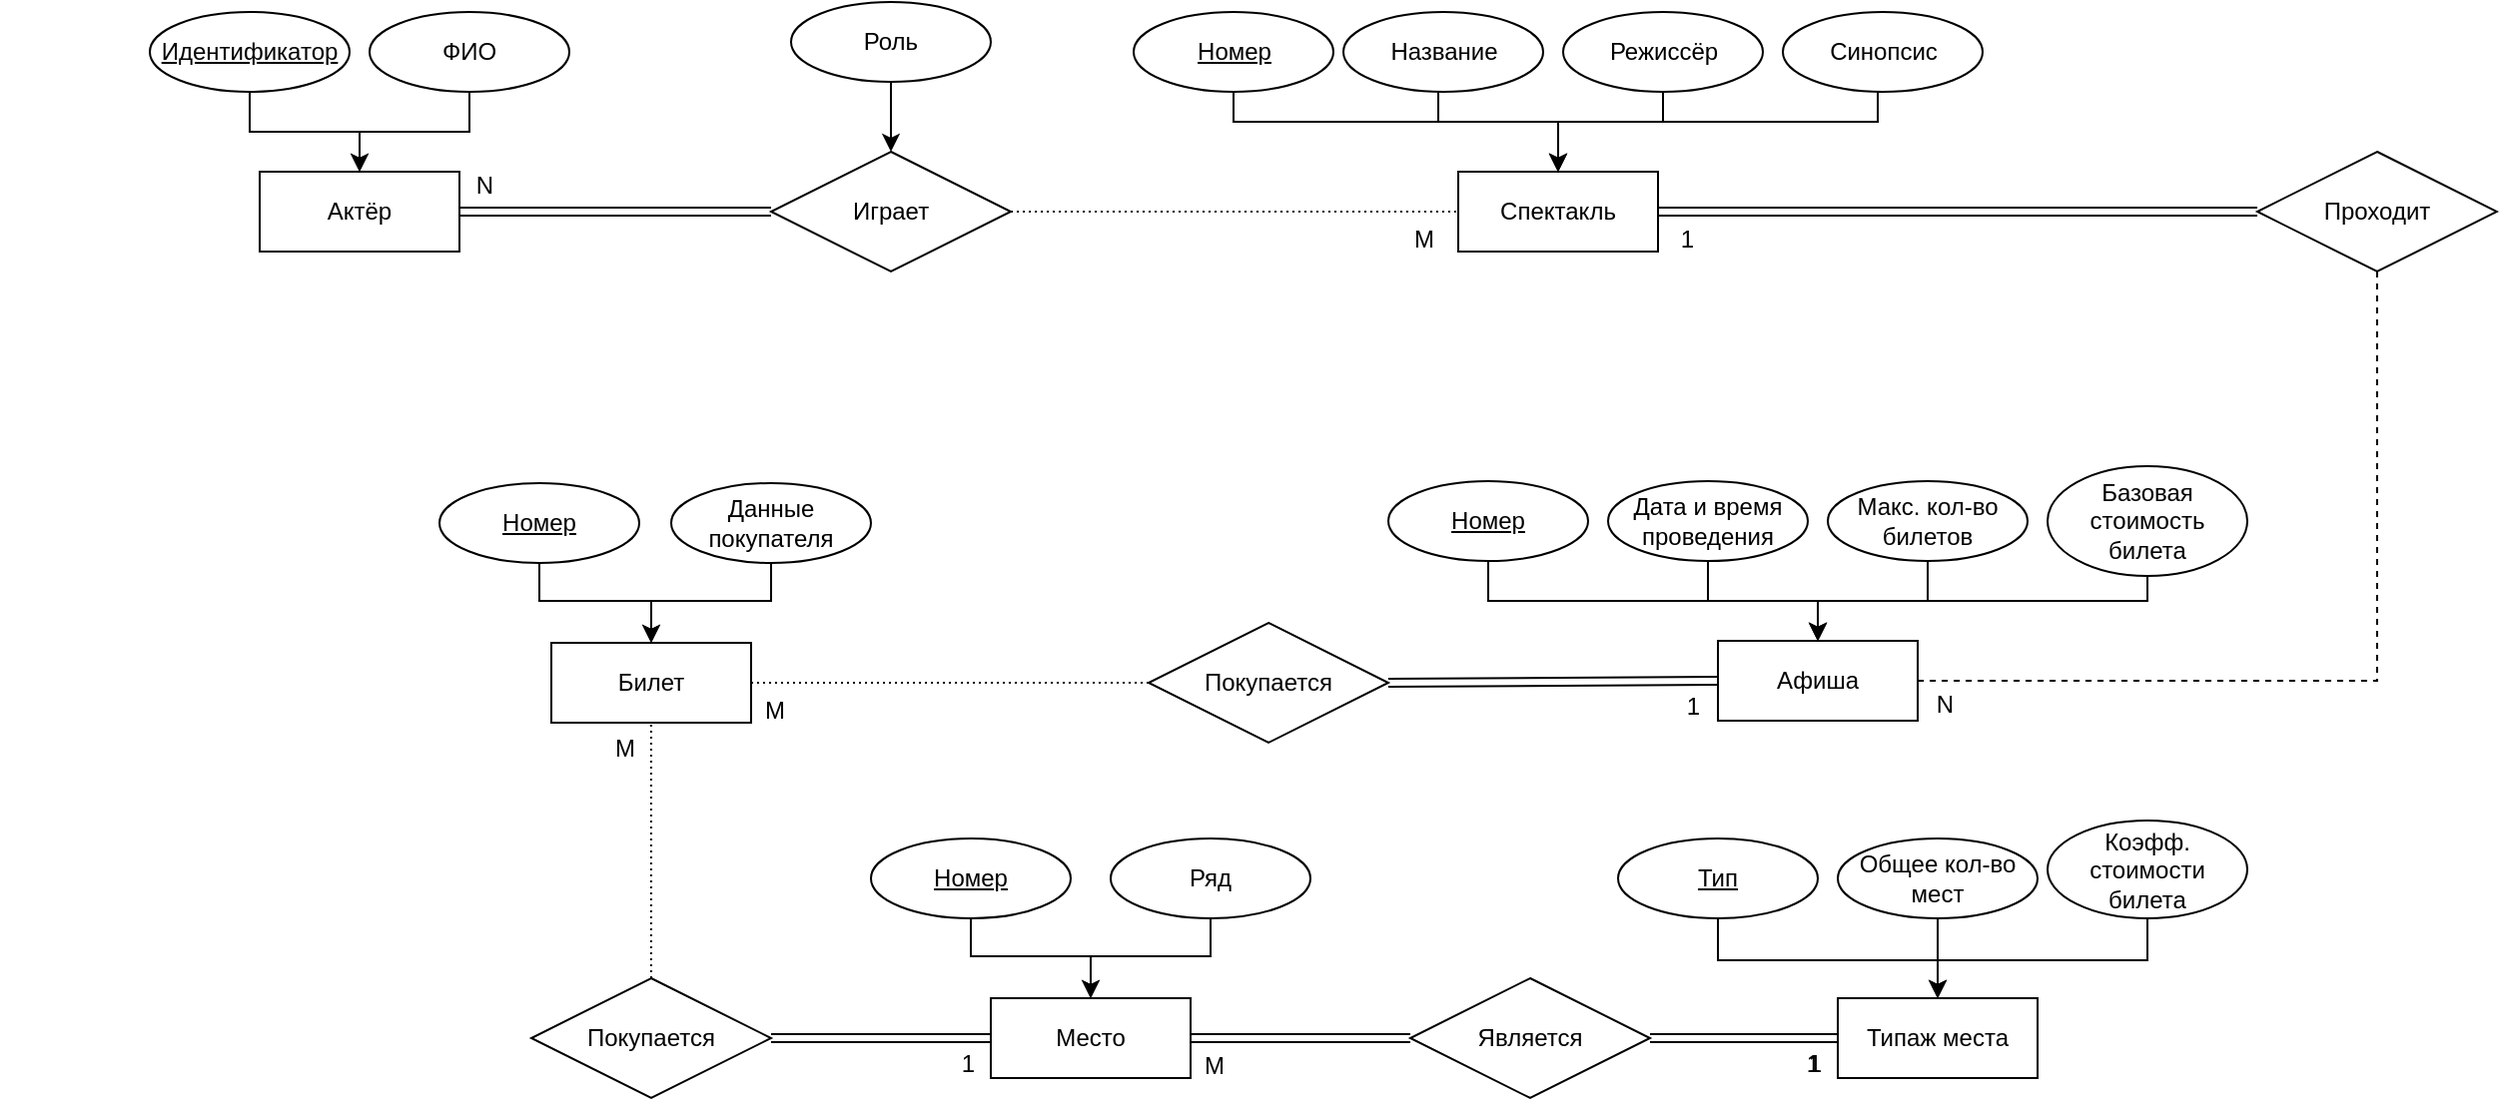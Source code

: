 <mxfile version="21.7.5" type="github">
  <diagram name="Page-1" id="SAqlBFbOTdl7joELZFH2">
    <mxGraphModel dx="2947" dy="689" grid="1" gridSize="10" guides="1" tooltips="1" connect="1" arrows="1" fold="1" page="1" pageScale="1" pageWidth="850" pageHeight="1100" math="0" shadow="0">
      <root>
        <mxCell id="0" />
        <mxCell id="1" parent="0" />
        <mxCell id="4glDPjy44DgBdv_v6pXj-3" value="" style="group" parent="1" vertex="1" connectable="0">
          <mxGeometry x="-500" y="145" width="460" height="120" as="geometry" />
        </mxCell>
        <mxCell id="4glDPjy44DgBdv_v6pXj-4" value="Спектакль" style="whiteSpace=wrap;html=1;align=center;" parent="4glDPjy44DgBdv_v6pXj-3" vertex="1">
          <mxGeometry x="190" y="80" width="100" height="40" as="geometry" />
        </mxCell>
        <mxCell id="-D2P6G_5DLAz98l34him-31" style="edgeStyle=orthogonalEdgeStyle;rounded=0;orthogonalLoop=1;jettySize=auto;html=1;entryX=0.5;entryY=0;entryDx=0;entryDy=0;" edge="1" parent="4glDPjy44DgBdv_v6pXj-3" source="4glDPjy44DgBdv_v6pXj-6" target="4glDPjy44DgBdv_v6pXj-4">
          <mxGeometry relative="1" as="geometry">
            <Array as="points">
              <mxPoint x="77" y="55" />
              <mxPoint x="240" y="55" />
            </Array>
          </mxGeometry>
        </mxCell>
        <mxCell id="4glDPjy44DgBdv_v6pXj-6" value="&lt;u&gt;Номер&lt;/u&gt;" style="ellipse;whiteSpace=wrap;html=1;align=center;" parent="4glDPjy44DgBdv_v6pXj-3" vertex="1">
          <mxGeometry x="27.5" width="100" height="40" as="geometry" />
        </mxCell>
        <mxCell id="4glDPjy44DgBdv_v6pXj-7" value="" style="edgeStyle=orthogonalEdgeStyle;rounded=0;orthogonalLoop=1;jettySize=auto;html=1;" parent="4glDPjy44DgBdv_v6pXj-3" source="4glDPjy44DgBdv_v6pXj-8" target="4glDPjy44DgBdv_v6pXj-4" edge="1">
          <mxGeometry relative="1" as="geometry">
            <Array as="points">
              <mxPoint x="180" y="55" />
              <mxPoint x="240" y="55" />
            </Array>
          </mxGeometry>
        </mxCell>
        <mxCell id="4glDPjy44DgBdv_v6pXj-8" value="Название" style="ellipse;whiteSpace=wrap;html=1;align=center;" parent="4glDPjy44DgBdv_v6pXj-3" vertex="1">
          <mxGeometry x="132.5" width="100" height="40" as="geometry" />
        </mxCell>
        <mxCell id="-D2P6G_5DLAz98l34him-30" style="edgeStyle=orthogonalEdgeStyle;rounded=0;orthogonalLoop=1;jettySize=auto;html=1;entryX=0.5;entryY=0;entryDx=0;entryDy=0;" edge="1" parent="4glDPjy44DgBdv_v6pXj-3" source="4glDPjy44DgBdv_v6pXj-150" target="4glDPjy44DgBdv_v6pXj-4">
          <mxGeometry relative="1" as="geometry">
            <Array as="points">
              <mxPoint x="293" y="55" />
              <mxPoint x="240" y="55" />
            </Array>
          </mxGeometry>
        </mxCell>
        <mxCell id="4glDPjy44DgBdv_v6pXj-150" value="Режиссёр" style="ellipse;whiteSpace=wrap;html=1;align=center;" parent="4glDPjy44DgBdv_v6pXj-3" vertex="1">
          <mxGeometry x="242.5" width="100" height="40" as="geometry" />
        </mxCell>
        <mxCell id="4glDPjy44DgBdv_v6pXj-156" style="edgeStyle=orthogonalEdgeStyle;rounded=0;orthogonalLoop=1;jettySize=auto;html=1;exitX=0.5;exitY=1;exitDx=0;exitDy=0;entryX=0.5;entryY=0;entryDx=0;entryDy=0;" parent="4glDPjy44DgBdv_v6pXj-3" source="4glDPjy44DgBdv_v6pXj-155" target="4glDPjy44DgBdv_v6pXj-4" edge="1">
          <mxGeometry relative="1" as="geometry">
            <Array as="points">
              <mxPoint x="400" y="40" />
              <mxPoint x="400" y="55" />
              <mxPoint x="240" y="55" />
            </Array>
          </mxGeometry>
        </mxCell>
        <mxCell id="4glDPjy44DgBdv_v6pXj-155" value="Синопсис" style="ellipse;whiteSpace=wrap;html=1;align=center;" parent="4glDPjy44DgBdv_v6pXj-3" vertex="1">
          <mxGeometry x="352.5" width="100" height="40" as="geometry" />
        </mxCell>
        <mxCell id="4glDPjy44DgBdv_v6pXj-31" value="" style="group" parent="1" vertex="1" connectable="0">
          <mxGeometry x="-874" y="381" width="440" height="120" as="geometry" />
        </mxCell>
        <mxCell id="4glDPjy44DgBdv_v6pXj-32" value="Билет" style="whiteSpace=wrap;html=1;align=center;" parent="4glDPjy44DgBdv_v6pXj-31" vertex="1">
          <mxGeometry x="110" y="80" width="100" height="40" as="geometry" />
        </mxCell>
        <mxCell id="4glDPjy44DgBdv_v6pXj-33" style="edgeStyle=orthogonalEdgeStyle;rounded=0;orthogonalLoop=1;jettySize=auto;html=1;entryX=0.5;entryY=0;entryDx=0;entryDy=0;exitX=0.5;exitY=1;exitDx=0;exitDy=0;" parent="4glDPjy44DgBdv_v6pXj-31" source="4glDPjy44DgBdv_v6pXj-34" target="4glDPjy44DgBdv_v6pXj-32" edge="1">
          <mxGeometry relative="1" as="geometry">
            <Array as="points">
              <mxPoint x="104" y="59" />
              <mxPoint x="160" y="59" />
            </Array>
          </mxGeometry>
        </mxCell>
        <mxCell id="4glDPjy44DgBdv_v6pXj-34" value="&lt;u&gt;Номер&lt;/u&gt;" style="ellipse;whiteSpace=wrap;html=1;align=center;" parent="4glDPjy44DgBdv_v6pXj-31" vertex="1">
          <mxGeometry x="54" width="100" height="40" as="geometry" />
        </mxCell>
        <mxCell id="-D2P6G_5DLAz98l34him-54" style="edgeStyle=orthogonalEdgeStyle;rounded=0;orthogonalLoop=1;jettySize=auto;html=1;entryX=0.5;entryY=0;entryDx=0;entryDy=0;exitX=0.5;exitY=1;exitDx=0;exitDy=0;" edge="1" parent="4glDPjy44DgBdv_v6pXj-31" source="-D2P6G_5DLAz98l34him-53" target="4glDPjy44DgBdv_v6pXj-32">
          <mxGeometry relative="1" as="geometry">
            <Array as="points">
              <mxPoint x="220" y="59" />
              <mxPoint x="160" y="59" />
            </Array>
          </mxGeometry>
        </mxCell>
        <mxCell id="-D2P6G_5DLAz98l34him-53" value="Данные покупателя" style="ellipse;whiteSpace=wrap;html=1;align=center;" vertex="1" parent="4glDPjy44DgBdv_v6pXj-31">
          <mxGeometry x="170" width="100" height="40" as="geometry" />
        </mxCell>
        <mxCell id="4glDPjy44DgBdv_v6pXj-97" value="" style="group" parent="1" vertex="1" connectable="0">
          <mxGeometry x="-1040" y="145" width="230" height="120" as="geometry" />
        </mxCell>
        <mxCell id="4glDPjy44DgBdv_v6pXj-82" value="Актёр" style="whiteSpace=wrap;html=1;align=center;" parent="4glDPjy44DgBdv_v6pXj-97" vertex="1">
          <mxGeometry x="130" y="80" width="100" height="40" as="geometry" />
        </mxCell>
        <mxCell id="4glDPjy44DgBdv_v6pXj-106" value="&lt;div&gt;Играет&lt;/div&gt;" style="shape=rhombus;perimeter=rhombusPerimeter;whiteSpace=wrap;html=1;align=center;" parent="1" vertex="1">
          <mxGeometry x="-654" y="215" width="120" height="60" as="geometry" />
        </mxCell>
        <mxCell id="4glDPjy44DgBdv_v6pXj-107" value="" style="endArrow=none;html=1;rounded=0;dashed=1;dashPattern=1 2;exitX=1;exitY=0.5;exitDx=0;exitDy=0;entryX=0;entryY=0.5;entryDx=0;entryDy=0;" parent="1" source="4glDPjy44DgBdv_v6pXj-106" target="4glDPjy44DgBdv_v6pXj-4" edge="1">
          <mxGeometry relative="1" as="geometry">
            <mxPoint x="-680" y="560" as="sourcePoint" />
            <mxPoint x="-670" y="300" as="targetPoint" />
            <Array as="points" />
          </mxGeometry>
        </mxCell>
        <mxCell id="4glDPjy44DgBdv_v6pXj-108" value="&lt;div&gt;М&lt;/div&gt;" style="resizable=0;html=1;whiteSpace=wrap;align=right;verticalAlign=bottom;" parent="4glDPjy44DgBdv_v6pXj-107" connectable="0" vertex="1">
          <mxGeometry x="1" relative="1" as="geometry">
            <mxPoint x="-11" y="22" as="offset" />
          </mxGeometry>
        </mxCell>
        <mxCell id="4glDPjy44DgBdv_v6pXj-109" value="" style="shape=link;html=1;rounded=0;exitX=0;exitY=0.5;exitDx=0;exitDy=0;entryX=1;entryY=0.5;entryDx=0;entryDy=0;" parent="1" source="4glDPjy44DgBdv_v6pXj-106" target="4glDPjy44DgBdv_v6pXj-82" edge="1">
          <mxGeometry relative="1" as="geometry">
            <mxPoint x="-660" y="340" as="sourcePoint" />
            <mxPoint x="-830" y="350" as="targetPoint" />
            <Array as="points" />
          </mxGeometry>
        </mxCell>
        <mxCell id="4glDPjy44DgBdv_v6pXj-110" value="N" style="resizable=0;html=1;whiteSpace=wrap;align=right;verticalAlign=bottom;" parent="4glDPjy44DgBdv_v6pXj-109" connectable="0" vertex="1">
          <mxGeometry x="1" relative="1" as="geometry">
            <mxPoint x="18" y="-5" as="offset" />
          </mxGeometry>
        </mxCell>
        <mxCell id="4glDPjy44DgBdv_v6pXj-118" value="Проходит" style="shape=rhombus;perimeter=rhombusPerimeter;whiteSpace=wrap;html=1;align=center;" parent="1" vertex="1">
          <mxGeometry x="90" y="215" width="120" height="60" as="geometry" />
        </mxCell>
        <mxCell id="4glDPjy44DgBdv_v6pXj-125" value="" style="html=1;rounded=0;entryX=1;entryY=0.5;entryDx=0;entryDy=0;exitX=0.5;exitY=1;exitDx=0;exitDy=0;dashed=1;endArrow=none;endFill=0;" parent="1" source="4glDPjy44DgBdv_v6pXj-118" target="4glDPjy44DgBdv_v6pXj-99" edge="1">
          <mxGeometry relative="1" as="geometry">
            <mxPoint x="-470" y="400" as="sourcePoint" />
            <mxPoint x="-310" y="400" as="targetPoint" />
            <Array as="points">
              <mxPoint x="150" y="480" />
            </Array>
          </mxGeometry>
        </mxCell>
        <mxCell id="4glDPjy44DgBdv_v6pXj-126" value="N" style="resizable=0;html=1;whiteSpace=wrap;align=right;verticalAlign=bottom;" parent="4glDPjy44DgBdv_v6pXj-125" connectable="0" vertex="1">
          <mxGeometry x="1" relative="1" as="geometry">
            <mxPoint x="19" y="20" as="offset" />
          </mxGeometry>
        </mxCell>
        <mxCell id="4glDPjy44DgBdv_v6pXj-153" style="edgeStyle=orthogonalEdgeStyle;rounded=0;orthogonalLoop=1;jettySize=auto;html=1;exitX=0.5;exitY=1;exitDx=0;exitDy=0;entryX=0.5;entryY=0;entryDx=0;entryDy=0;" parent="1" source="4glDPjy44DgBdv_v6pXj-151" target="4glDPjy44DgBdv_v6pXj-106" edge="1">
          <mxGeometry relative="1" as="geometry" />
        </mxCell>
        <mxCell id="4glDPjy44DgBdv_v6pXj-151" value="Роль" style="ellipse;whiteSpace=wrap;html=1;align=center;" parent="1" vertex="1">
          <mxGeometry x="-644" y="140" width="100" height="40" as="geometry" />
        </mxCell>
        <mxCell id="-D2P6G_5DLAz98l34him-14" value="&lt;div&gt;Покупается&lt;/div&gt;" style="shape=rhombus;perimeter=rhombusPerimeter;whiteSpace=wrap;html=1;align=center;" vertex="1" parent="1">
          <mxGeometry x="-774" y="629" width="120" height="60" as="geometry" />
        </mxCell>
        <mxCell id="-D2P6G_5DLAz98l34him-17" value="" style="endArrow=none;html=1;rounded=0;dashed=1;dashPattern=1 2;entryX=0.5;entryY=1;entryDx=0;entryDy=0;exitX=0.5;exitY=0;exitDx=0;exitDy=0;" edge="1" parent="1" source="-D2P6G_5DLAz98l34him-14" target="4glDPjy44DgBdv_v6pXj-32">
          <mxGeometry relative="1" as="geometry">
            <mxPoint x="-840" y="739" as="sourcePoint" />
            <mxPoint x="-1020" y="669" as="targetPoint" />
            <Array as="points" />
          </mxGeometry>
        </mxCell>
        <mxCell id="-D2P6G_5DLAz98l34him-18" value="&lt;div&gt;М&lt;/div&gt;" style="resizable=0;html=1;whiteSpace=wrap;align=right;verticalAlign=bottom;" connectable="0" vertex="1" parent="-D2P6G_5DLAz98l34him-17">
          <mxGeometry x="1" relative="1" as="geometry">
            <mxPoint x="-7" y="21" as="offset" />
          </mxGeometry>
        </mxCell>
        <mxCell id="-D2P6G_5DLAz98l34him-20" value="" style="group" vertex="1" connectable="0" parent="1">
          <mxGeometry x="-654" y="559" width="320" height="120" as="geometry" />
        </mxCell>
        <mxCell id="-D2P6G_5DLAz98l34him-2" value="Место" style="whiteSpace=wrap;html=1;align=center;" vertex="1" parent="-D2P6G_5DLAz98l34him-20">
          <mxGeometry x="110" y="80" width="100" height="40" as="geometry" />
        </mxCell>
        <mxCell id="-D2P6G_5DLAz98l34him-3" style="edgeStyle=orthogonalEdgeStyle;rounded=0;orthogonalLoop=1;jettySize=auto;html=1;entryX=0.5;entryY=0;entryDx=0;entryDy=0;exitX=0.5;exitY=1;exitDx=0;exitDy=0;" edge="1" parent="-D2P6G_5DLAz98l34him-20" source="-D2P6G_5DLAz98l34him-4" target="-D2P6G_5DLAz98l34him-2">
          <mxGeometry relative="1" as="geometry">
            <Array as="points">
              <mxPoint x="100" y="59" />
              <mxPoint x="160" y="59" />
            </Array>
          </mxGeometry>
        </mxCell>
        <mxCell id="-D2P6G_5DLAz98l34him-4" value="&lt;u&gt;Номер&lt;/u&gt;" style="ellipse;whiteSpace=wrap;html=1;align=center;" vertex="1" parent="-D2P6G_5DLAz98l34him-20">
          <mxGeometry x="50" width="100" height="40" as="geometry" />
        </mxCell>
        <mxCell id="-D2P6G_5DLAz98l34him-19" style="edgeStyle=orthogonalEdgeStyle;rounded=0;orthogonalLoop=1;jettySize=auto;html=1;entryX=0.5;entryY=0;entryDx=0;entryDy=0;exitX=0.5;exitY=1;exitDx=0;exitDy=0;" edge="1" parent="-D2P6G_5DLAz98l34him-20" source="-D2P6G_5DLAz98l34him-9" target="-D2P6G_5DLAz98l34him-2">
          <mxGeometry relative="1" as="geometry">
            <Array as="points">
              <mxPoint x="220" y="59" />
              <mxPoint x="160" y="59" />
            </Array>
          </mxGeometry>
        </mxCell>
        <mxCell id="-D2P6G_5DLAz98l34him-9" value="Ряд" style="ellipse;whiteSpace=wrap;html=1;align=center;" vertex="1" parent="-D2P6G_5DLAz98l34him-20">
          <mxGeometry x="170" width="100" height="40" as="geometry" />
        </mxCell>
        <mxCell id="-D2P6G_5DLAz98l34him-21" value="" style="shape=link;html=1;rounded=0;exitX=1;exitY=0.5;exitDx=0;exitDy=0;entryX=0;entryY=0.5;entryDx=0;entryDy=0;" edge="1" parent="1" source="-D2P6G_5DLAz98l34him-14" target="-D2P6G_5DLAz98l34him-2">
          <mxGeometry relative="1" as="geometry">
            <mxPoint x="-580" y="798" as="sourcePoint" />
            <mxPoint x="-580" y="670" as="targetPoint" />
            <Array as="points" />
          </mxGeometry>
        </mxCell>
        <mxCell id="-D2P6G_5DLAz98l34him-22" value="1" style="resizable=0;html=1;whiteSpace=wrap;align=right;verticalAlign=bottom;" connectable="0" vertex="1" parent="-D2P6G_5DLAz98l34him-21">
          <mxGeometry x="1" relative="1" as="geometry">
            <mxPoint x="-7" y="21" as="offset" />
          </mxGeometry>
        </mxCell>
        <mxCell id="-D2P6G_5DLAz98l34him-29" value="" style="group" vertex="1" connectable="0" parent="1">
          <mxGeometry x="-345" y="372.5" width="430" height="127.5" as="geometry" />
        </mxCell>
        <mxCell id="4glDPjy44DgBdv_v6pXj-157" value="Базовая стоимость билета" style="ellipse;whiteSpace=wrap;html=1;align=center;" parent="-D2P6G_5DLAz98l34him-29" vertex="1">
          <mxGeometry x="330" width="100" height="55" as="geometry" />
        </mxCell>
        <mxCell id="4glDPjy44DgBdv_v6pXj-99" value="Афиша" style="whiteSpace=wrap;html=1;align=center;" parent="-D2P6G_5DLAz98l34him-29" vertex="1">
          <mxGeometry x="165" y="87.5" width="100" height="40" as="geometry" />
        </mxCell>
        <mxCell id="-D2P6G_5DLAz98l34him-26" style="edgeStyle=orthogonalEdgeStyle;rounded=0;orthogonalLoop=1;jettySize=auto;html=1;entryX=0.5;entryY=0;entryDx=0;entryDy=0;" edge="1" parent="-D2P6G_5DLAz98l34him-29" source="4glDPjy44DgBdv_v6pXj-157" target="4glDPjy44DgBdv_v6pXj-99">
          <mxGeometry relative="1" as="geometry">
            <Array as="points">
              <mxPoint x="380" y="67.5" />
              <mxPoint x="215" y="67.5" />
            </Array>
          </mxGeometry>
        </mxCell>
        <mxCell id="-D2P6G_5DLAz98l34him-28" style="edgeStyle=orthogonalEdgeStyle;rounded=0;orthogonalLoop=1;jettySize=auto;html=1;entryX=0.5;entryY=0;entryDx=0;entryDy=0;" edge="1" parent="-D2P6G_5DLAz98l34him-29" source="4glDPjy44DgBdv_v6pXj-101" target="4glDPjy44DgBdv_v6pXj-99">
          <mxGeometry relative="1" as="geometry">
            <Array as="points">
              <mxPoint x="50" y="67.5" />
              <mxPoint x="215" y="67.5" />
            </Array>
          </mxGeometry>
        </mxCell>
        <mxCell id="4glDPjy44DgBdv_v6pXj-101" value="&lt;u&gt;Номер&lt;/u&gt;" style="ellipse;whiteSpace=wrap;html=1;align=center;" parent="-D2P6G_5DLAz98l34him-29" vertex="1">
          <mxGeometry y="7.5" width="100" height="40" as="geometry" />
        </mxCell>
        <mxCell id="-D2P6G_5DLAz98l34him-24" style="edgeStyle=orthogonalEdgeStyle;rounded=0;orthogonalLoop=1;jettySize=auto;html=1;entryX=0.5;entryY=0;entryDx=0;entryDy=0;" edge="1" parent="-D2P6G_5DLAz98l34him-29" source="4glDPjy44DgBdv_v6pXj-103" target="4glDPjy44DgBdv_v6pXj-99">
          <mxGeometry relative="1" as="geometry" />
        </mxCell>
        <mxCell id="4glDPjy44DgBdv_v6pXj-103" value="Дата и время проведения" style="ellipse;whiteSpace=wrap;html=1;align=center;" parent="-D2P6G_5DLAz98l34him-29" vertex="1">
          <mxGeometry x="110" y="7.5" width="100" height="40" as="geometry" />
        </mxCell>
        <mxCell id="-D2P6G_5DLAz98l34him-27" style="edgeStyle=orthogonalEdgeStyle;rounded=0;orthogonalLoop=1;jettySize=auto;html=1;entryX=0.5;entryY=0;entryDx=0;entryDy=0;" edge="1" parent="-D2P6G_5DLAz98l34him-29" source="4glDPjy44DgBdv_v6pXj-105" target="4glDPjy44DgBdv_v6pXj-99">
          <mxGeometry relative="1" as="geometry" />
        </mxCell>
        <mxCell id="4glDPjy44DgBdv_v6pXj-105" value="Макс. кол-во билетов" style="ellipse;whiteSpace=wrap;html=1;align=center;" parent="-D2P6G_5DLAz98l34him-29" vertex="1">
          <mxGeometry x="220" y="7.5" width="100" height="40" as="geometry" />
        </mxCell>
        <mxCell id="-D2P6G_5DLAz98l34him-32" value="" style="shape=link;html=1;rounded=0;entryX=1;entryY=0.5;entryDx=0;entryDy=0;exitX=0;exitY=0.5;exitDx=0;exitDy=0;" edge="1" parent="1" source="4glDPjy44DgBdv_v6pXj-118" target="4glDPjy44DgBdv_v6pXj-4">
          <mxGeometry relative="1" as="geometry">
            <mxPoint x="10" y="160" as="sourcePoint" />
            <mxPoint x="-220" y="365" as="targetPoint" />
            <Array as="points">
              <mxPoint y="245" />
            </Array>
          </mxGeometry>
        </mxCell>
        <mxCell id="-D2P6G_5DLAz98l34him-33" value="&lt;div&gt;1&lt;/div&gt;" style="resizable=0;html=1;whiteSpace=wrap;align=right;verticalAlign=bottom;" connectable="0" vertex="1" parent="-D2P6G_5DLAz98l34him-32">
          <mxGeometry x="1" relative="1" as="geometry">
            <mxPoint x="19" y="22" as="offset" />
          </mxGeometry>
        </mxCell>
        <mxCell id="4glDPjy44DgBdv_v6pXj-84" value="&lt;u&gt;Идентификатор&lt;/u&gt;" style="ellipse;whiteSpace=wrap;html=1;align=center;" parent="1" vertex="1">
          <mxGeometry x="-965" y="145" width="100" height="40" as="geometry" />
        </mxCell>
        <mxCell id="4glDPjy44DgBdv_v6pXj-86" value="ФИО" style="ellipse;whiteSpace=wrap;html=1;align=center;" parent="1" vertex="1">
          <mxGeometry x="-855" y="145" width="100" height="40" as="geometry" />
        </mxCell>
        <mxCell id="4glDPjy44DgBdv_v6pXj-83" style="edgeStyle=orthogonalEdgeStyle;rounded=0;orthogonalLoop=1;jettySize=auto;html=1;entryX=0.5;entryY=0;entryDx=0;entryDy=0;exitX=0.5;exitY=1;exitDx=0;exitDy=0;" parent="1" source="4glDPjy44DgBdv_v6pXj-84" target="4glDPjy44DgBdv_v6pXj-82" edge="1">
          <mxGeometry relative="1" as="geometry">
            <Array as="points">
              <mxPoint x="-915" y="205" />
              <mxPoint x="-860" y="205" />
            </Array>
          </mxGeometry>
        </mxCell>
        <mxCell id="4glDPjy44DgBdv_v6pXj-85" value="" style="edgeStyle=orthogonalEdgeStyle;rounded=0;orthogonalLoop=1;jettySize=auto;html=1;" parent="1" source="4glDPjy44DgBdv_v6pXj-86" target="4glDPjy44DgBdv_v6pXj-82" edge="1">
          <mxGeometry relative="1" as="geometry" />
        </mxCell>
        <mxCell id="-D2P6G_5DLAz98l34him-42" value="&lt;div&gt;Покупается&lt;/div&gt;" style="shape=rhombus;perimeter=rhombusPerimeter;whiteSpace=wrap;html=1;align=center;" vertex="1" parent="1">
          <mxGeometry x="-465" y="451" width="120" height="60" as="geometry" />
        </mxCell>
        <mxCell id="-D2P6G_5DLAz98l34him-43" value="" style="shape=link;html=1;rounded=0;exitX=1;exitY=0.5;exitDx=0;exitDy=0;entryX=0;entryY=0.5;entryDx=0;entryDy=0;" edge="1" parent="1" source="-D2P6G_5DLAz98l34him-42">
          <mxGeometry relative="1" as="geometry">
            <mxPoint x="-530" y="685" as="sourcePoint" />
            <mxPoint x="-180" y="480" as="targetPoint" />
            <Array as="points" />
          </mxGeometry>
        </mxCell>
        <mxCell id="-D2P6G_5DLAz98l34him-44" value="1" style="resizable=0;html=1;whiteSpace=wrap;align=right;verticalAlign=bottom;" connectable="0" vertex="1" parent="-D2P6G_5DLAz98l34him-43">
          <mxGeometry x="1" relative="1" as="geometry">
            <mxPoint x="-7" y="21" as="offset" />
          </mxGeometry>
        </mxCell>
        <mxCell id="-D2P6G_5DLAz98l34him-45" value="" style="endArrow=none;html=1;rounded=0;dashed=1;dashPattern=1 2;exitX=0;exitY=0.5;exitDx=0;exitDy=0;entryX=1;entryY=0.5;entryDx=0;entryDy=0;" edge="1" parent="1" source="-D2P6G_5DLAz98l34him-42">
          <mxGeometry relative="1" as="geometry">
            <mxPoint x="-550" y="76" as="sourcePoint" />
            <mxPoint x="-664" y="481" as="targetPoint" />
            <Array as="points" />
          </mxGeometry>
        </mxCell>
        <mxCell id="-D2P6G_5DLAz98l34him-46" value="&lt;div&gt;М&lt;/div&gt;" style="resizable=0;html=1;whiteSpace=wrap;align=right;verticalAlign=bottom;" connectable="0" vertex="1" parent="-D2P6G_5DLAz98l34him-45">
          <mxGeometry x="1" relative="1" as="geometry">
            <mxPoint x="18" y="22" as="offset" />
          </mxGeometry>
        </mxCell>
        <mxCell id="-D2P6G_5DLAz98l34him-47" value="Является" style="shape=rhombus;perimeter=rhombusPerimeter;whiteSpace=wrap;html=1;align=center;" vertex="1" parent="1">
          <mxGeometry x="-334" y="629" width="120" height="60" as="geometry" />
        </mxCell>
        <mxCell id="-D2P6G_5DLAz98l34him-48" value="" style="shape=link;html=1;rounded=0;exitX=1;exitY=0.5;exitDx=0;exitDy=0;entryX=0;entryY=0.5;entryDx=0;entryDy=0;" edge="1" parent="1" source="-D2P6G_5DLAz98l34him-47" target="-D2P6G_5DLAz98l34him-36">
          <mxGeometry relative="1" as="geometry">
            <mxPoint x="-356" y="994" as="sourcePoint" />
            <mxPoint x="-6" y="789" as="targetPoint" />
            <Array as="points" />
          </mxGeometry>
        </mxCell>
        <mxCell id="-D2P6G_5DLAz98l34him-49" value="1" style="resizable=0;html=1;whiteSpace=wrap;align=right;verticalAlign=bottom;" connectable="0" vertex="1" parent="-D2P6G_5DLAz98l34him-48">
          <mxGeometry x="1" relative="1" as="geometry">
            <mxPoint x="-7" y="21" as="offset" />
          </mxGeometry>
        </mxCell>
        <mxCell id="-D2P6G_5DLAz98l34him-50" value="" style="endArrow=none;html=1;rounded=0;exitX=0;exitY=0.5;exitDx=0;exitDy=0;entryX=1;entryY=0.5;entryDx=0;entryDy=0;shape=link;" edge="1" parent="1" source="-D2P6G_5DLAz98l34him-47" target="-D2P6G_5DLAz98l34him-2">
          <mxGeometry relative="1" as="geometry">
            <mxPoint x="-376" y="385" as="sourcePoint" />
            <mxPoint x="-490" y="790" as="targetPoint" />
            <Array as="points" />
          </mxGeometry>
        </mxCell>
        <mxCell id="-D2P6G_5DLAz98l34him-51" value="&lt;div&gt;М&lt;/div&gt;" style="resizable=0;html=1;whiteSpace=wrap;align=right;verticalAlign=bottom;direction=south;" connectable="0" vertex="1" parent="-D2P6G_5DLAz98l34him-50">
          <mxGeometry x="1" relative="1" as="geometry">
            <mxPoint x="18" y="22" as="offset" />
          </mxGeometry>
        </mxCell>
        <mxCell id="-D2P6G_5DLAz98l34him-52" value="" style="group" vertex="1" connectable="0" parent="1">
          <mxGeometry x="-180" y="559" width="220" height="121" as="geometry" />
        </mxCell>
        <mxCell id="-D2P6G_5DLAz98l34him-36" value="Типаж места" style="whiteSpace=wrap;html=1;align=center;" vertex="1" parent="-D2P6G_5DLAz98l34him-52">
          <mxGeometry x="60" y="80" width="100" height="40" as="geometry" />
        </mxCell>
        <mxCell id="-D2P6G_5DLAz98l34him-37" style="edgeStyle=orthogonalEdgeStyle;rounded=0;orthogonalLoop=1;jettySize=auto;html=1;entryX=0.5;entryY=0;entryDx=0;entryDy=0;exitX=0.5;exitY=1;exitDx=0;exitDy=0;" edge="1" parent="-D2P6G_5DLAz98l34him-52" source="-D2P6G_5DLAz98l34him-38" target="-D2P6G_5DLAz98l34him-36">
          <mxGeometry relative="1" as="geometry">
            <Array as="points">
              <mxPoint y="61" />
              <mxPoint x="110" y="61" />
            </Array>
          </mxGeometry>
        </mxCell>
        <mxCell id="-D2P6G_5DLAz98l34him-38" value="&lt;u&gt;Тип&lt;/u&gt;" style="ellipse;whiteSpace=wrap;html=1;align=center;" vertex="1" parent="-D2P6G_5DLAz98l34him-52">
          <mxGeometry x="-50" width="100" height="40" as="geometry" />
        </mxCell>
        <mxCell id="-D2P6G_5DLAz98l34him-39" style="edgeStyle=orthogonalEdgeStyle;rounded=0;orthogonalLoop=1;jettySize=auto;html=1;entryX=0.5;entryY=0;entryDx=0;entryDy=0;exitX=0.5;exitY=1;exitDx=0;exitDy=0;" edge="1" parent="-D2P6G_5DLAz98l34him-52" source="-D2P6G_5DLAz98l34him-40" target="-D2P6G_5DLAz98l34him-36">
          <mxGeometry relative="1" as="geometry">
            <Array as="points">
              <mxPoint x="110" y="51" />
              <mxPoint x="110" y="51" />
            </Array>
          </mxGeometry>
        </mxCell>
        <mxCell id="-D2P6G_5DLAz98l34him-40" value="Общее кол-во мест" style="ellipse;whiteSpace=wrap;html=1;align=center;" vertex="1" parent="-D2P6G_5DLAz98l34him-52">
          <mxGeometry x="60" width="100" height="40" as="geometry" />
        </mxCell>
        <mxCell id="-D2P6G_5DLAz98l34him-41" value="1" style="resizable=0;html=1;whiteSpace=wrap;align=right;verticalAlign=bottom;" connectable="0" vertex="1" parent="-D2P6G_5DLAz98l34him-52">
          <mxGeometry x="52.913" y="121" as="geometry" />
        </mxCell>
        <mxCell id="-D2P6G_5DLAz98l34him-62" value="Коэфф. стоимости билета" style="ellipse;whiteSpace=wrap;html=1;align=center;" vertex="1" parent="1">
          <mxGeometry x="-15" y="550" width="100" height="49" as="geometry" />
        </mxCell>
        <mxCell id="-D2P6G_5DLAz98l34him-64" style="edgeStyle=orthogonalEdgeStyle;rounded=0;orthogonalLoop=1;jettySize=auto;html=1;entryX=0.5;entryY=0;entryDx=0;entryDy=0;" edge="1" parent="1" source="-D2P6G_5DLAz98l34him-62" target="-D2P6G_5DLAz98l34him-36">
          <mxGeometry relative="1" as="geometry">
            <mxPoint x="-15" y="579" as="sourcePoint" />
            <mxPoint x="-70" y="639" as="targetPoint" />
            <Array as="points">
              <mxPoint x="35" y="620" />
              <mxPoint x="-70" y="620" />
            </Array>
          </mxGeometry>
        </mxCell>
      </root>
    </mxGraphModel>
  </diagram>
</mxfile>

